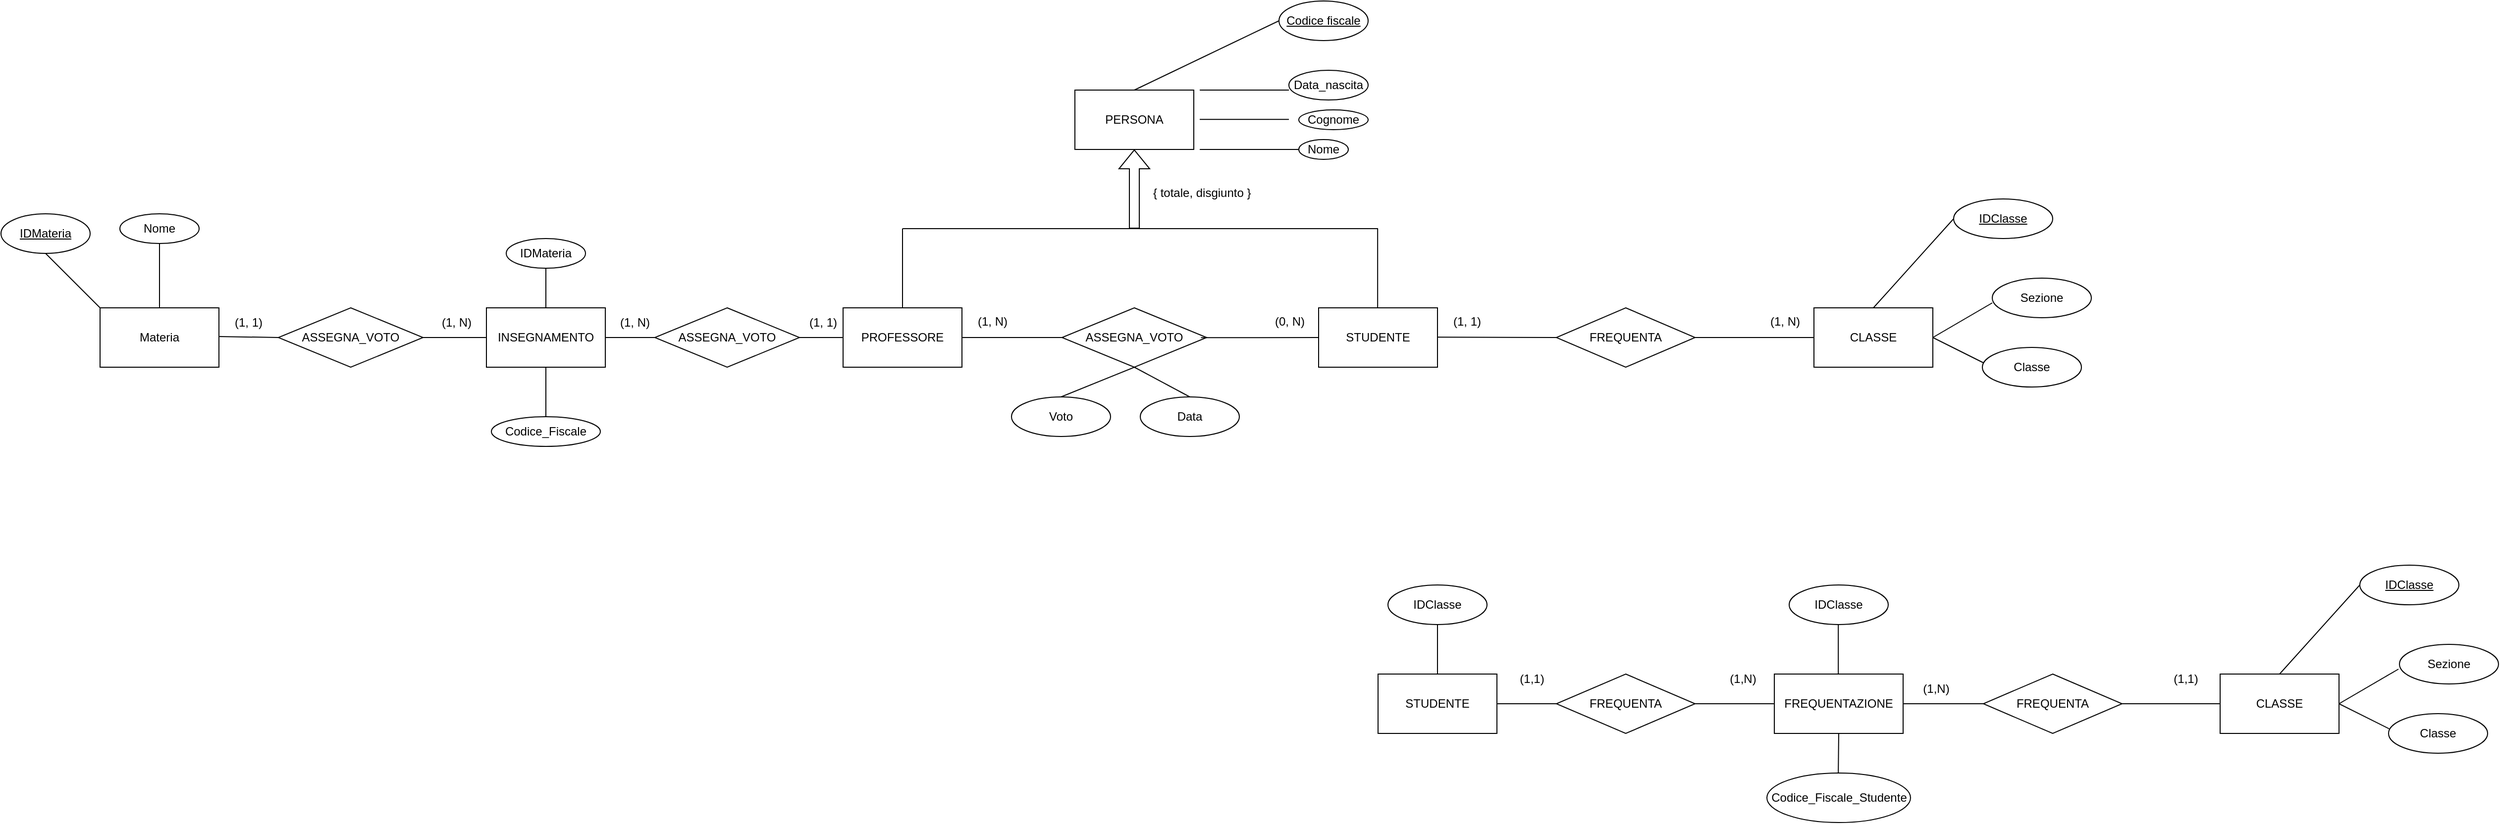 <mxfile version="27.0.9">
  <diagram name="Pagina-1" id="6dlJUnSuyn3KOn1b6KCy">
    <mxGraphModel dx="2108" dy="1803" grid="1" gridSize="10" guides="1" tooltips="1" connect="1" arrows="1" fold="1" page="1" pageScale="1" pageWidth="827" pageHeight="1169" math="0" shadow="0">
      <root>
        <mxCell id="0" />
        <mxCell id="1" parent="0" />
        <mxCell id="YtHbf_Gbpa3XFetXYe-O-2" value="PROFESSORE" style="rounded=0;whiteSpace=wrap;html=1;" parent="1" vertex="1">
          <mxGeometry x="120" y="80" width="120" height="60" as="geometry" />
        </mxCell>
        <mxCell id="YtHbf_Gbpa3XFetXYe-O-3" value="CLASSE" style="rounded=0;whiteSpace=wrap;html=1;" parent="1" vertex="1">
          <mxGeometry x="1100" y="80" width="120" height="60" as="geometry" />
        </mxCell>
        <mxCell id="YtHbf_Gbpa3XFetXYe-O-4" value="STUDENTE" style="rounded=0;whiteSpace=wrap;html=1;" parent="1" vertex="1">
          <mxGeometry x="600" y="80" width="120" height="60" as="geometry" />
        </mxCell>
        <mxCell id="YtHbf_Gbpa3XFetXYe-O-5" value="PERSONA" style="rounded=0;whiteSpace=wrap;html=1;" parent="1" vertex="1">
          <mxGeometry x="354" y="-140" width="120" height="60" as="geometry" />
        </mxCell>
        <mxCell id="YtHbf_Gbpa3XFetXYe-O-6" value="" style="endArrow=none;html=1;rounded=0;exitX=0.5;exitY=0;exitDx=0;exitDy=0;" parent="1" source="YtHbf_Gbpa3XFetXYe-O-2" edge="1">
          <mxGeometry width="50" height="50" relative="1" as="geometry">
            <mxPoint x="490" y="130" as="sourcePoint" />
            <mxPoint x="180" as="targetPoint" />
          </mxGeometry>
        </mxCell>
        <mxCell id="YtHbf_Gbpa3XFetXYe-O-7" value="" style="endArrow=none;html=1;rounded=0;exitX=0.5;exitY=0;exitDx=0;exitDy=0;" parent="1" edge="1">
          <mxGeometry width="50" height="50" relative="1" as="geometry">
            <mxPoint x="659.58" y="80" as="sourcePoint" />
            <mxPoint x="659.58" as="targetPoint" />
          </mxGeometry>
        </mxCell>
        <mxCell id="YtHbf_Gbpa3XFetXYe-O-9" value="" style="endArrow=none;html=1;rounded=0;" parent="1" edge="1">
          <mxGeometry width="50" height="50" relative="1" as="geometry">
            <mxPoint x="180" as="sourcePoint" />
            <mxPoint x="660" as="targetPoint" />
          </mxGeometry>
        </mxCell>
        <mxCell id="YtHbf_Gbpa3XFetXYe-O-10" value="" style="shape=flexArrow;endArrow=classic;html=1;rounded=0;entryX=0.5;entryY=1;entryDx=0;entryDy=0;" parent="1" target="YtHbf_Gbpa3XFetXYe-O-5" edge="1">
          <mxGeometry width="50" height="50" relative="1" as="geometry">
            <mxPoint x="414" as="sourcePoint" />
            <mxPoint x="540" y="80" as="targetPoint" />
          </mxGeometry>
        </mxCell>
        <mxCell id="YtHbf_Gbpa3XFetXYe-O-11" value="" style="endArrow=none;html=1;rounded=0;" parent="1" edge="1">
          <mxGeometry width="50" height="50" relative="1" as="geometry">
            <mxPoint x="480" y="-140" as="sourcePoint" />
            <mxPoint x="570" y="-140" as="targetPoint" />
          </mxGeometry>
        </mxCell>
        <mxCell id="YtHbf_Gbpa3XFetXYe-O-12" value="" style="endArrow=none;html=1;rounded=0;" parent="1" edge="1">
          <mxGeometry width="50" height="50" relative="1" as="geometry">
            <mxPoint x="480" y="-110.42" as="sourcePoint" />
            <mxPoint x="570" y="-110.42" as="targetPoint" />
          </mxGeometry>
        </mxCell>
        <mxCell id="YtHbf_Gbpa3XFetXYe-O-13" value="" style="endArrow=none;html=1;rounded=0;" parent="1" target="YtHbf_Gbpa3XFetXYe-O-14" edge="1">
          <mxGeometry width="50" height="50" relative="1" as="geometry">
            <mxPoint x="480" y="-80" as="sourcePoint" />
            <mxPoint x="570" y="-80" as="targetPoint" />
          </mxGeometry>
        </mxCell>
        <mxCell id="YtHbf_Gbpa3XFetXYe-O-14" value="Nome" style="ellipse;whiteSpace=wrap;html=1;" parent="1" vertex="1">
          <mxGeometry x="580" y="-90" width="50" height="20" as="geometry" />
        </mxCell>
        <mxCell id="YtHbf_Gbpa3XFetXYe-O-15" value="Cognome" style="ellipse;whiteSpace=wrap;html=1;" parent="1" vertex="1">
          <mxGeometry x="580" y="-120" width="70" height="20" as="geometry" />
        </mxCell>
        <mxCell id="YtHbf_Gbpa3XFetXYe-O-16" value="Data_nascita" style="ellipse;whiteSpace=wrap;html=1;" parent="1" vertex="1">
          <mxGeometry x="570" y="-160" width="80" height="30" as="geometry" />
        </mxCell>
        <mxCell id="YtHbf_Gbpa3XFetXYe-O-17" value="" style="endArrow=none;html=1;rounded=0;entryX=0;entryY=0.5;entryDx=0;entryDy=0;exitX=1;exitY=0.5;exitDx=0;exitDy=0;" parent="1" target="YtHbf_Gbpa3XFetXYe-O-2" edge="1" source="WWDzJJNAJACC6j6yzpdy-47">
          <mxGeometry width="50" height="50" relative="1" as="geometry">
            <mxPoint x="-2.274e-13" y="110.0" as="sourcePoint" />
            <mxPoint x="310" y="120" as="targetPoint" />
          </mxGeometry>
        </mxCell>
        <mxCell id="YtHbf_Gbpa3XFetXYe-O-21" value="ASSEGNA_VOTO" style="shape=rhombus;perimeter=rhombusPerimeter;whiteSpace=wrap;html=1;align=center;" parent="1" vertex="1">
          <mxGeometry x="341" y="80" width="146" height="60" as="geometry" />
        </mxCell>
        <mxCell id="YtHbf_Gbpa3XFetXYe-O-22" value="" style="endArrow=none;html=1;rounded=0;exitX=1;exitY=0.5;exitDx=0;exitDy=0;entryX=0;entryY=0.5;entryDx=0;entryDy=0;" parent="1" source="YtHbf_Gbpa3XFetXYe-O-2" target="YtHbf_Gbpa3XFetXYe-O-21" edge="1">
          <mxGeometry relative="1" as="geometry">
            <mxPoint x="310" y="170" as="sourcePoint" />
            <mxPoint x="470" y="170" as="targetPoint" />
          </mxGeometry>
        </mxCell>
        <mxCell id="YtHbf_Gbpa3XFetXYe-O-23" value="" style="endArrow=none;html=1;rounded=0;exitX=0.961;exitY=0.503;exitDx=0;exitDy=0;entryX=0;entryY=0.5;entryDx=0;entryDy=0;exitPerimeter=0;" parent="1" source="YtHbf_Gbpa3XFetXYe-O-21" target="YtHbf_Gbpa3XFetXYe-O-4" edge="1">
          <mxGeometry relative="1" as="geometry">
            <mxPoint x="370" y="130" as="sourcePoint" />
            <mxPoint x="484" y="130" as="targetPoint" />
          </mxGeometry>
        </mxCell>
        <mxCell id="YtHbf_Gbpa3XFetXYe-O-24" value="Voto" style="ellipse;whiteSpace=wrap;html=1;align=center;" parent="1" vertex="1">
          <mxGeometry x="290" y="170" width="100" height="40" as="geometry" />
        </mxCell>
        <mxCell id="YtHbf_Gbpa3XFetXYe-O-25" value="Data" style="ellipse;whiteSpace=wrap;html=1;align=center;" parent="1" vertex="1">
          <mxGeometry x="420" y="170" width="100" height="40" as="geometry" />
        </mxCell>
        <mxCell id="YtHbf_Gbpa3XFetXYe-O-26" value="" style="endArrow=none;html=1;rounded=0;exitX=0.5;exitY=0;exitDx=0;exitDy=0;entryX=0.5;entryY=1;entryDx=0;entryDy=0;" parent="1" source="YtHbf_Gbpa3XFetXYe-O-24" target="YtHbf_Gbpa3XFetXYe-O-21" edge="1">
          <mxGeometry relative="1" as="geometry">
            <mxPoint x="370" y="150" as="sourcePoint" />
            <mxPoint x="530" y="150" as="targetPoint" />
          </mxGeometry>
        </mxCell>
        <mxCell id="YtHbf_Gbpa3XFetXYe-O-27" value="" style="endArrow=none;html=1;rounded=0;exitX=0.5;exitY=0;exitDx=0;exitDy=0;entryX=0.5;entryY=1;entryDx=0;entryDy=0;" parent="1" source="YtHbf_Gbpa3XFetXYe-O-25" target="YtHbf_Gbpa3XFetXYe-O-21" edge="1">
          <mxGeometry relative="1" as="geometry">
            <mxPoint x="420" y="190" as="sourcePoint" />
            <mxPoint x="494" y="160" as="targetPoint" />
          </mxGeometry>
        </mxCell>
        <mxCell id="YtHbf_Gbpa3XFetXYe-O-28" value="FREQUENTA" style="shape=rhombus;perimeter=rhombusPerimeter;whiteSpace=wrap;html=1;align=center;" parent="1" vertex="1">
          <mxGeometry x="840" y="80" width="140" height="60" as="geometry" />
        </mxCell>
        <mxCell id="YtHbf_Gbpa3XFetXYe-O-29" value="" style="endArrow=none;html=1;rounded=0;" parent="1" edge="1">
          <mxGeometry relative="1" as="geometry">
            <mxPoint x="720" y="109.58" as="sourcePoint" />
            <mxPoint x="840" y="110" as="targetPoint" />
          </mxGeometry>
        </mxCell>
        <mxCell id="YtHbf_Gbpa3XFetXYe-O-30" value="" style="endArrow=none;html=1;rounded=0;exitX=1;exitY=0.5;exitDx=0;exitDy=0;entryX=0;entryY=0.5;entryDx=0;entryDy=0;" parent="1" source="YtHbf_Gbpa3XFetXYe-O-28" target="YtHbf_Gbpa3XFetXYe-O-3" edge="1">
          <mxGeometry relative="1" as="geometry">
            <mxPoint x="840" y="160" as="sourcePoint" />
            <mxPoint x="914" y="130" as="targetPoint" />
          </mxGeometry>
        </mxCell>
        <mxCell id="YtHbf_Gbpa3XFetXYe-O-34" value="" style="endArrow=none;html=1;rounded=0;exitX=1;exitY=0.5;exitDx=0;exitDy=0;entryX=0;entryY=0.5;entryDx=0;entryDy=0;" parent="1" source="YtHbf_Gbpa3XFetXYe-O-3" edge="1">
          <mxGeometry relative="1" as="geometry">
            <mxPoint x="1150" y="120" as="sourcePoint" />
            <mxPoint x="1280" y="75" as="targetPoint" />
          </mxGeometry>
        </mxCell>
        <mxCell id="YtHbf_Gbpa3XFetXYe-O-35" value="" style="endArrow=none;html=1;rounded=0;exitX=1;exitY=0.5;exitDx=0;exitDy=0;entryX=0;entryY=0.5;entryDx=0;entryDy=0;" parent="1" source="YtHbf_Gbpa3XFetXYe-O-3" edge="1">
          <mxGeometry relative="1" as="geometry">
            <mxPoint x="1220" y="160" as="sourcePoint" />
            <mxPoint x="1280" y="140" as="targetPoint" />
          </mxGeometry>
        </mxCell>
        <mxCell id="YtHbf_Gbpa3XFetXYe-O-37" value="Codice fiscale" style="ellipse;whiteSpace=wrap;html=1;align=center;fontStyle=4;" parent="1" vertex="1">
          <mxGeometry x="560" y="-230" width="90" height="40" as="geometry" />
        </mxCell>
        <mxCell id="YtHbf_Gbpa3XFetXYe-O-38" value="" style="endArrow=none;html=1;rounded=0;exitX=0.5;exitY=0;exitDx=0;exitDy=0;entryX=0;entryY=0.5;entryDx=0;entryDy=0;" parent="1" source="YtHbf_Gbpa3XFetXYe-O-5" target="YtHbf_Gbpa3XFetXYe-O-37" edge="1">
          <mxGeometry relative="1" as="geometry">
            <mxPoint x="480" y="-20" as="sourcePoint" />
            <mxPoint x="640" y="-20" as="targetPoint" />
          </mxGeometry>
        </mxCell>
        <mxCell id="YtHbf_Gbpa3XFetXYe-O-39" value="(1, N)" style="text;strokeColor=none;fillColor=none;spacingLeft=4;spacingRight=4;overflow=hidden;rotatable=0;points=[[0,0.5],[1,0.5]];portConstraint=eastwest;fontSize=12;whiteSpace=wrap;html=1;" parent="1" vertex="1">
          <mxGeometry x="250" y="80" width="40" height="30" as="geometry" />
        </mxCell>
        <mxCell id="YtHbf_Gbpa3XFetXYe-O-40" value="(0, N)" style="text;strokeColor=none;fillColor=none;spacingLeft=4;spacingRight=4;overflow=hidden;rotatable=0;points=[[0,0.5],[1,0.5]];portConstraint=eastwest;fontSize=12;whiteSpace=wrap;html=1;" parent="1" vertex="1">
          <mxGeometry x="550" y="80" width="40" height="30" as="geometry" />
        </mxCell>
        <mxCell id="YtHbf_Gbpa3XFetXYe-O-41" value="(1, 1)" style="text;strokeColor=none;fillColor=none;spacingLeft=4;spacingRight=4;overflow=hidden;rotatable=0;points=[[0,0.5],[1,0.5]];portConstraint=eastwest;fontSize=12;whiteSpace=wrap;html=1;" parent="1" vertex="1">
          <mxGeometry x="730" y="80" width="40" height="30" as="geometry" />
        </mxCell>
        <mxCell id="YtHbf_Gbpa3XFetXYe-O-42" value="(1, N)" style="text;strokeColor=none;fillColor=none;spacingLeft=4;spacingRight=4;overflow=hidden;rotatable=0;points=[[0,0.5],[1,0.5]];portConstraint=eastwest;fontSize=12;whiteSpace=wrap;html=1;" parent="1" vertex="1">
          <mxGeometry x="1050" y="80" width="40" height="30" as="geometry" />
        </mxCell>
        <mxCell id="YtHbf_Gbpa3XFetXYe-O-46" value="{ totale, disgiunto }" style="text;strokeColor=none;fillColor=none;spacingLeft=4;spacingRight=4;overflow=hidden;rotatable=0;points=[[0,0.5],[1,0.5]];portConstraint=eastwest;fontSize=12;whiteSpace=wrap;html=1;" parent="1" vertex="1">
          <mxGeometry x="427" y="-50" width="123" height="30" as="geometry" />
        </mxCell>
        <mxCell id="YtHbf_Gbpa3XFetXYe-O-50" value="Sezione" style="ellipse;whiteSpace=wrap;html=1;align=center;" parent="1" vertex="1">
          <mxGeometry x="1280" y="50" width="100" height="40" as="geometry" />
        </mxCell>
        <mxCell id="YtHbf_Gbpa3XFetXYe-O-51" value="Classe" style="ellipse;whiteSpace=wrap;html=1;align=center;" parent="1" vertex="1">
          <mxGeometry x="1270" y="120" width="100" height="40" as="geometry" />
        </mxCell>
        <mxCell id="YtHbf_Gbpa3XFetXYe-O-52" value="IDClasse" style="ellipse;whiteSpace=wrap;html=1;align=center;fontStyle=4;" parent="1" vertex="1">
          <mxGeometry x="1241" y="-30" width="100" height="40" as="geometry" />
        </mxCell>
        <mxCell id="YtHbf_Gbpa3XFetXYe-O-53" value="" style="endArrow=none;html=1;rounded=0;exitX=0.5;exitY=0;exitDx=0;exitDy=0;entryX=0;entryY=0.5;entryDx=0;entryDy=0;" parent="1" source="YtHbf_Gbpa3XFetXYe-O-3" target="YtHbf_Gbpa3XFetXYe-O-52" edge="1">
          <mxGeometry relative="1" as="geometry">
            <mxPoint x="1080" y="60" as="sourcePoint" />
            <mxPoint x="1240" y="60" as="targetPoint" />
          </mxGeometry>
        </mxCell>
        <mxCell id="WWDzJJNAJACC6j6yzpdy-1" value="CLASSE" style="rounded=0;whiteSpace=wrap;html=1;" vertex="1" parent="1">
          <mxGeometry x="1510" y="450" width="120" height="60" as="geometry" />
        </mxCell>
        <mxCell id="WWDzJJNAJACC6j6yzpdy-2" value="STUDENTE" style="rounded=0;whiteSpace=wrap;html=1;" vertex="1" parent="1">
          <mxGeometry x="660" y="450" width="120" height="60" as="geometry" />
        </mxCell>
        <mxCell id="WWDzJJNAJACC6j6yzpdy-7" value="" style="endArrow=none;html=1;rounded=0;exitX=1;exitY=0.5;exitDx=0;exitDy=0;entryX=0;entryY=0.5;entryDx=0;entryDy=0;" edge="1" parent="1" source="WWDzJJNAJACC6j6yzpdy-1">
          <mxGeometry relative="1" as="geometry">
            <mxPoint x="1560" y="490" as="sourcePoint" />
            <mxPoint x="1690" y="445" as="targetPoint" />
          </mxGeometry>
        </mxCell>
        <mxCell id="WWDzJJNAJACC6j6yzpdy-8" value="" style="endArrow=none;html=1;rounded=0;exitX=1;exitY=0.5;exitDx=0;exitDy=0;entryX=0;entryY=0.5;entryDx=0;entryDy=0;" edge="1" parent="1" source="WWDzJJNAJACC6j6yzpdy-1">
          <mxGeometry relative="1" as="geometry">
            <mxPoint x="1630" y="530" as="sourcePoint" />
            <mxPoint x="1690" y="510" as="targetPoint" />
          </mxGeometry>
        </mxCell>
        <mxCell id="WWDzJJNAJACC6j6yzpdy-11" value="Classe" style="ellipse;whiteSpace=wrap;html=1;align=center;" vertex="1" parent="1">
          <mxGeometry x="1680" y="490" width="100" height="40" as="geometry" />
        </mxCell>
        <mxCell id="WWDzJJNAJACC6j6yzpdy-12" value="IDClasse" style="ellipse;whiteSpace=wrap;html=1;align=center;fontStyle=4;" vertex="1" parent="1">
          <mxGeometry x="1651" y="340" width="100" height="40" as="geometry" />
        </mxCell>
        <mxCell id="WWDzJJNAJACC6j6yzpdy-13" value="" style="endArrow=none;html=1;rounded=0;exitX=0.5;exitY=0;exitDx=0;exitDy=0;entryX=0;entryY=0.5;entryDx=0;entryDy=0;" edge="1" parent="1" source="WWDzJJNAJACC6j6yzpdy-1" target="WWDzJJNAJACC6j6yzpdy-12">
          <mxGeometry relative="1" as="geometry">
            <mxPoint x="1490" y="430" as="sourcePoint" />
            <mxPoint x="1650" y="430" as="targetPoint" />
          </mxGeometry>
        </mxCell>
        <mxCell id="WWDzJJNAJACC6j6yzpdy-14" value="Sezione" style="ellipse;whiteSpace=wrap;html=1;align=center;" vertex="1" parent="1">
          <mxGeometry x="1691" y="420" width="100" height="40" as="geometry" />
        </mxCell>
        <mxCell id="WWDzJJNAJACC6j6yzpdy-15" value="FREQUENTAZIONE" style="rounded=0;whiteSpace=wrap;html=1;" vertex="1" parent="1">
          <mxGeometry x="1060" y="450" width="130" height="60" as="geometry" />
        </mxCell>
        <mxCell id="WWDzJJNAJACC6j6yzpdy-17" value="" style="endArrow=none;html=1;rounded=0;exitX=0.5;exitY=0;exitDx=0;exitDy=0;entryX=0.5;entryY=1;entryDx=0;entryDy=0;" edge="1" parent="1" source="WWDzJJNAJACC6j6yzpdy-2">
          <mxGeometry width="50" height="50" relative="1" as="geometry">
            <mxPoint x="990" y="450" as="sourcePoint" />
            <mxPoint x="720" y="400" as="targetPoint" />
          </mxGeometry>
        </mxCell>
        <mxCell id="WWDzJJNAJACC6j6yzpdy-18" value="IDClasse" style="ellipse;whiteSpace=wrap;html=1;align=center;" vertex="1" parent="1">
          <mxGeometry x="670" y="360" width="100" height="40" as="geometry" />
        </mxCell>
        <mxCell id="WWDzJJNAJACC6j6yzpdy-21" value="FREQUENTA" style="shape=rhombus;perimeter=rhombusPerimeter;whiteSpace=wrap;html=1;align=center;" vertex="1" parent="1">
          <mxGeometry x="840" y="450" width="140" height="60" as="geometry" />
        </mxCell>
        <mxCell id="WWDzJJNAJACC6j6yzpdy-22" value="FREQUENTA" style="shape=rhombus;perimeter=rhombusPerimeter;whiteSpace=wrap;html=1;align=center;" vertex="1" parent="1">
          <mxGeometry x="1271" y="450" width="140" height="60" as="geometry" />
        </mxCell>
        <mxCell id="WWDzJJNAJACC6j6yzpdy-23" value="" style="endArrow=none;html=1;rounded=0;exitX=1;exitY=0.5;exitDx=0;exitDy=0;entryX=0;entryY=0.5;entryDx=0;entryDy=0;" edge="1" parent="1" source="WWDzJJNAJACC6j6yzpdy-2" target="WWDzJJNAJACC6j6yzpdy-21">
          <mxGeometry width="50" height="50" relative="1" as="geometry">
            <mxPoint x="1190" y="500" as="sourcePoint" />
            <mxPoint x="1240" y="450" as="targetPoint" />
          </mxGeometry>
        </mxCell>
        <mxCell id="WWDzJJNAJACC6j6yzpdy-24" value="" style="endArrow=none;html=1;rounded=0;exitX=1;exitY=0.5;exitDx=0;exitDy=0;entryX=0;entryY=0.5;entryDx=0;entryDy=0;" edge="1" parent="1" source="WWDzJJNAJACC6j6yzpdy-21" target="WWDzJJNAJACC6j6yzpdy-15">
          <mxGeometry width="50" height="50" relative="1" as="geometry">
            <mxPoint x="970" y="530" as="sourcePoint" />
            <mxPoint x="1030" y="530" as="targetPoint" />
          </mxGeometry>
        </mxCell>
        <mxCell id="WWDzJJNAJACC6j6yzpdy-25" value="" style="endArrow=none;html=1;rounded=0;exitX=1;exitY=0.5;exitDx=0;exitDy=0;entryX=0;entryY=0.5;entryDx=0;entryDy=0;" edge="1" parent="1" source="WWDzJJNAJACC6j6yzpdy-15" target="WWDzJJNAJACC6j6yzpdy-22">
          <mxGeometry width="50" height="50" relative="1" as="geometry">
            <mxPoint x="1080" y="550" as="sourcePoint" />
            <mxPoint x="1160" y="550" as="targetPoint" />
          </mxGeometry>
        </mxCell>
        <mxCell id="WWDzJJNAJACC6j6yzpdy-26" value="" style="endArrow=none;html=1;rounded=0;exitX=1;exitY=0.5;exitDx=0;exitDy=0;entryX=0;entryY=0.5;entryDx=0;entryDy=0;" edge="1" parent="1" source="WWDzJJNAJACC6j6yzpdy-22" target="WWDzJJNAJACC6j6yzpdy-1">
          <mxGeometry width="50" height="50" relative="1" as="geometry">
            <mxPoint x="1350" y="530" as="sourcePoint" />
            <mxPoint x="1430" y="530" as="targetPoint" />
          </mxGeometry>
        </mxCell>
        <mxCell id="WWDzJJNAJACC6j6yzpdy-28" value="Codice_Fiscale_Studente" style="ellipse;whiteSpace=wrap;html=1;align=center;" vertex="1" parent="1">
          <mxGeometry x="1052.5" y="550" width="145" height="50" as="geometry" />
        </mxCell>
        <mxCell id="WWDzJJNAJACC6j6yzpdy-29" value="IDClasse" style="ellipse;whiteSpace=wrap;html=1;align=center;" vertex="1" parent="1">
          <mxGeometry x="1075" y="360" width="100" height="40" as="geometry" />
        </mxCell>
        <mxCell id="WWDzJJNAJACC6j6yzpdy-30" value="" style="endArrow=none;html=1;rounded=0;exitX=0.5;exitY=0;exitDx=0;exitDy=0;entryX=0.5;entryY=1;entryDx=0;entryDy=0;" edge="1" parent="1">
          <mxGeometry width="50" height="50" relative="1" as="geometry">
            <mxPoint x="1124.57" y="450" as="sourcePoint" />
            <mxPoint x="1124.57" y="400" as="targetPoint" />
          </mxGeometry>
        </mxCell>
        <mxCell id="WWDzJJNAJACC6j6yzpdy-31" value="" style="endArrow=none;html=1;rounded=0;exitX=0.5;exitY=0;exitDx=0;exitDy=0;" edge="1" parent="1">
          <mxGeometry width="50" height="50" relative="1" as="geometry">
            <mxPoint x="1124.57" y="550" as="sourcePoint" />
            <mxPoint x="1125" y="510" as="targetPoint" />
          </mxGeometry>
        </mxCell>
        <mxCell id="WWDzJJNAJACC6j6yzpdy-32" value="(1,1)" style="text;html=1;align=center;verticalAlign=middle;resizable=0;points=[];autosize=1;strokeColor=none;fillColor=none;" vertex="1" parent="1">
          <mxGeometry x="790" y="440" width="50" height="30" as="geometry" />
        </mxCell>
        <mxCell id="WWDzJJNAJACC6j6yzpdy-33" value="(1,N)" style="text;html=1;align=center;verticalAlign=middle;resizable=0;points=[];autosize=1;strokeColor=none;fillColor=none;" vertex="1" parent="1">
          <mxGeometry x="1002.5" y="440" width="50" height="30" as="geometry" />
        </mxCell>
        <mxCell id="WWDzJJNAJACC6j6yzpdy-35" value="(1,N)" style="text;html=1;align=center;verticalAlign=middle;resizable=0;points=[];autosize=1;strokeColor=none;fillColor=none;" vertex="1" parent="1">
          <mxGeometry x="1197.5" y="450" width="50" height="30" as="geometry" />
        </mxCell>
        <mxCell id="WWDzJJNAJACC6j6yzpdy-36" value="(1,1)" style="text;html=1;align=center;verticalAlign=middle;resizable=0;points=[];autosize=1;strokeColor=none;fillColor=none;" vertex="1" parent="1">
          <mxGeometry x="1450" y="440" width="50" height="30" as="geometry" />
        </mxCell>
        <mxCell id="WWDzJJNAJACC6j6yzpdy-37" value="Materia" style="rounded=0;whiteSpace=wrap;html=1;" vertex="1" parent="1">
          <mxGeometry x="-630" y="80" width="120" height="60" as="geometry" />
        </mxCell>
        <mxCell id="WWDzJJNAJACC6j6yzpdy-38" value="Nome" style="ellipse;whiteSpace=wrap;html=1;" vertex="1" parent="1">
          <mxGeometry x="-610" y="-15" width="80" height="30" as="geometry" />
        </mxCell>
        <mxCell id="WWDzJJNAJACC6j6yzpdy-39" value="IDMateria" style="ellipse;whiteSpace=wrap;html=1;align=center;fontStyle=4;" vertex="1" parent="1">
          <mxGeometry x="-730" y="-15" width="90" height="40" as="geometry" />
        </mxCell>
        <mxCell id="WWDzJJNAJACC6j6yzpdy-40" value="" style="endArrow=none;html=1;rounded=0;exitX=0;exitY=0;exitDx=0;exitDy=0;entryX=0.5;entryY=1;entryDx=0;entryDy=0;" edge="1" parent="1" source="WWDzJJNAJACC6j6yzpdy-37" target="WWDzJJNAJACC6j6yzpdy-39">
          <mxGeometry width="50" height="50" relative="1" as="geometry">
            <mxPoint x="8" y="140" as="sourcePoint" />
            <mxPoint x="58" y="90" as="targetPoint" />
          </mxGeometry>
        </mxCell>
        <mxCell id="WWDzJJNAJACC6j6yzpdy-41" value="" style="endArrow=none;html=1;rounded=0;exitX=0.5;exitY=0;exitDx=0;exitDy=0;entryX=0.5;entryY=1;entryDx=0;entryDy=0;" edge="1" parent="1" source="WWDzJJNAJACC6j6yzpdy-37" target="WWDzJJNAJACC6j6yzpdy-38">
          <mxGeometry width="50" height="50" relative="1" as="geometry">
            <mxPoint x="-409" y="135" as="sourcePoint" />
            <mxPoint x="-472" y="80" as="targetPoint" />
          </mxGeometry>
        </mxCell>
        <mxCell id="WWDzJJNAJACC6j6yzpdy-43" value="" style="endArrow=none;html=1;rounded=0;exitX=1;exitY=0.5;exitDx=0;exitDy=0;entryX=0;entryY=0.5;entryDx=0;entryDy=0;" edge="1" parent="1" target="WWDzJJNAJACC6j6yzpdy-49">
          <mxGeometry width="50" height="50" relative="1" as="geometry">
            <mxPoint x="-510" y="109" as="sourcePoint" />
            <mxPoint x="-448" y="109" as="targetPoint" />
          </mxGeometry>
        </mxCell>
        <mxCell id="WWDzJJNAJACC6j6yzpdy-44" value="(1, N)" style="text;html=1;align=center;verticalAlign=middle;whiteSpace=wrap;rounded=0;" vertex="1" parent="1">
          <mxGeometry x="-300" y="80" width="60" height="30" as="geometry" />
        </mxCell>
        <mxCell id="WWDzJJNAJACC6j6yzpdy-45" value="(1, N)" style="text;html=1;align=center;verticalAlign=middle;whiteSpace=wrap;rounded=0;" vertex="1" parent="1">
          <mxGeometry x="-120" y="80" width="60" height="30" as="geometry" />
        </mxCell>
        <mxCell id="WWDzJJNAJACC6j6yzpdy-46" value="INSEGNAMENTO" style="rounded=0;whiteSpace=wrap;html=1;" vertex="1" parent="1">
          <mxGeometry x="-240" y="80" width="120" height="60" as="geometry" />
        </mxCell>
        <mxCell id="WWDzJJNAJACC6j6yzpdy-47" value="ASSEGNA_VOTO" style="shape=rhombus;perimeter=rhombusPerimeter;whiteSpace=wrap;html=1;align=center;" vertex="1" parent="1">
          <mxGeometry x="-70" y="80" width="146" height="60" as="geometry" />
        </mxCell>
        <mxCell id="WWDzJJNAJACC6j6yzpdy-49" value="ASSEGNA_VOTO" style="shape=rhombus;perimeter=rhombusPerimeter;whiteSpace=wrap;html=1;align=center;" vertex="1" parent="1">
          <mxGeometry x="-450" y="80" width="146" height="60" as="geometry" />
        </mxCell>
        <mxCell id="WWDzJJNAJACC6j6yzpdy-50" value="" style="endArrow=none;html=1;rounded=0;exitX=1;exitY=0.5;exitDx=0;exitDy=0;entryX=0;entryY=0.5;entryDx=0;entryDy=0;" edge="1" parent="1" source="WWDzJJNAJACC6j6yzpdy-49" target="WWDzJJNAJACC6j6yzpdy-46">
          <mxGeometry width="50" height="50" relative="1" as="geometry">
            <mxPoint x="-480" y="120" as="sourcePoint" />
            <mxPoint x="-420" y="121" as="targetPoint" />
          </mxGeometry>
        </mxCell>
        <mxCell id="WWDzJJNAJACC6j6yzpdy-51" value="" style="endArrow=none;html=1;rounded=0;exitX=1;exitY=0.5;exitDx=0;exitDy=0;entryX=0;entryY=0.5;entryDx=0;entryDy=0;" edge="1" parent="1" source="WWDzJJNAJACC6j6yzpdy-46" target="WWDzJJNAJACC6j6yzpdy-47">
          <mxGeometry width="50" height="50" relative="1" as="geometry">
            <mxPoint x="-210" y="170" as="sourcePoint" />
            <mxPoint x="-146" y="170" as="targetPoint" />
          </mxGeometry>
        </mxCell>
        <mxCell id="WWDzJJNAJACC6j6yzpdy-52" value="(1, 1)" style="text;html=1;align=center;verticalAlign=middle;whiteSpace=wrap;rounded=0;" vertex="1" parent="1">
          <mxGeometry x="-510" y="80" width="60" height="30" as="geometry" />
        </mxCell>
        <mxCell id="WWDzJJNAJACC6j6yzpdy-53" value="(1, 1)" style="text;html=1;align=center;verticalAlign=middle;whiteSpace=wrap;rounded=0;" vertex="1" parent="1">
          <mxGeometry x="70" y="80" width="60" height="30" as="geometry" />
        </mxCell>
        <mxCell id="WWDzJJNAJACC6j6yzpdy-55" value="IDMateria" style="ellipse;whiteSpace=wrap;html=1;" vertex="1" parent="1">
          <mxGeometry x="-220" y="10" width="80" height="30" as="geometry" />
        </mxCell>
        <mxCell id="WWDzJJNAJACC6j6yzpdy-56" value="Codice_Fiscale" style="ellipse;whiteSpace=wrap;html=1;" vertex="1" parent="1">
          <mxGeometry x="-235" y="190" width="110" height="30" as="geometry" />
        </mxCell>
        <mxCell id="WWDzJJNAJACC6j6yzpdy-57" value="" style="endArrow=none;html=1;rounded=0;exitX=0.5;exitY=0;exitDx=0;exitDy=0;entryX=0.5;entryY=1;entryDx=0;entryDy=0;" edge="1" parent="1" source="WWDzJJNAJACC6j6yzpdy-46" target="WWDzJJNAJACC6j6yzpdy-55">
          <mxGeometry width="50" height="50" relative="1" as="geometry">
            <mxPoint x="-560" y="125" as="sourcePoint" />
            <mxPoint x="-560" y="60" as="targetPoint" />
          </mxGeometry>
        </mxCell>
        <mxCell id="WWDzJJNAJACC6j6yzpdy-58" value="" style="endArrow=none;html=1;rounded=0;exitX=0.5;exitY=0;exitDx=0;exitDy=0;entryX=0.5;entryY=1;entryDx=0;entryDy=0;" edge="1" parent="1" source="WWDzJJNAJACC6j6yzpdy-56" target="WWDzJJNAJACC6j6yzpdy-46">
          <mxGeometry width="50" height="50" relative="1" as="geometry">
            <mxPoint x="-170" y="140" as="sourcePoint" />
            <mxPoint x="-170" y="100" as="targetPoint" />
          </mxGeometry>
        </mxCell>
      </root>
    </mxGraphModel>
  </diagram>
</mxfile>
